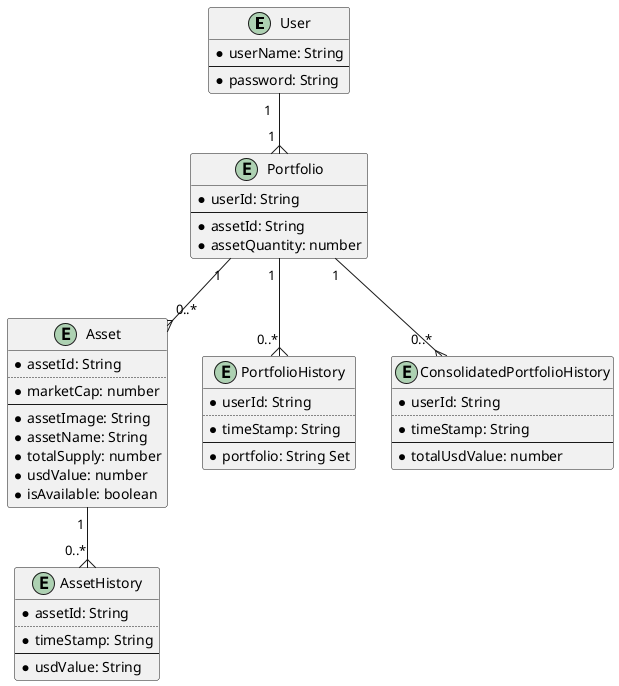 @startuml
entity User {
  * userName: String
  --
  * password: String
}

entity Portfolio {
  * userId: String
  --
  * assetId: String
  * assetQuantity: number
}

entity Asset {
  * assetId: String
  ..
  * marketCap: number
  --
  * assetImage: String
  * assetName: String
  * totalSupply: number
  * usdValue: number
  * isAvailable: boolean
}

entity AssetHistory {
  * assetId: String
  ..
  * timeStamp: String
  --
  * usdValue: String
}

entity PortfolioHistory {
  * userId: String
  ..
  * timeStamp: String
  --
  * portfolio: String Set
}

entity ConsolidatedPortfolioHistory {
  * userId: String
  ..
  * timeStamp: String
  --
  * totalUsdValue: number
}


User "1  " --{ "1 " Portfolio
Portfolio "1 " --{ "0..*" Asset
Portfolio "1 " --{ "0..*" PortfolioHistory
Portfolio "1 " --{ "0..*" ConsolidatedPortfolioHistory
Asset "1 " --{ "0..*" AssetHistory
@enduml